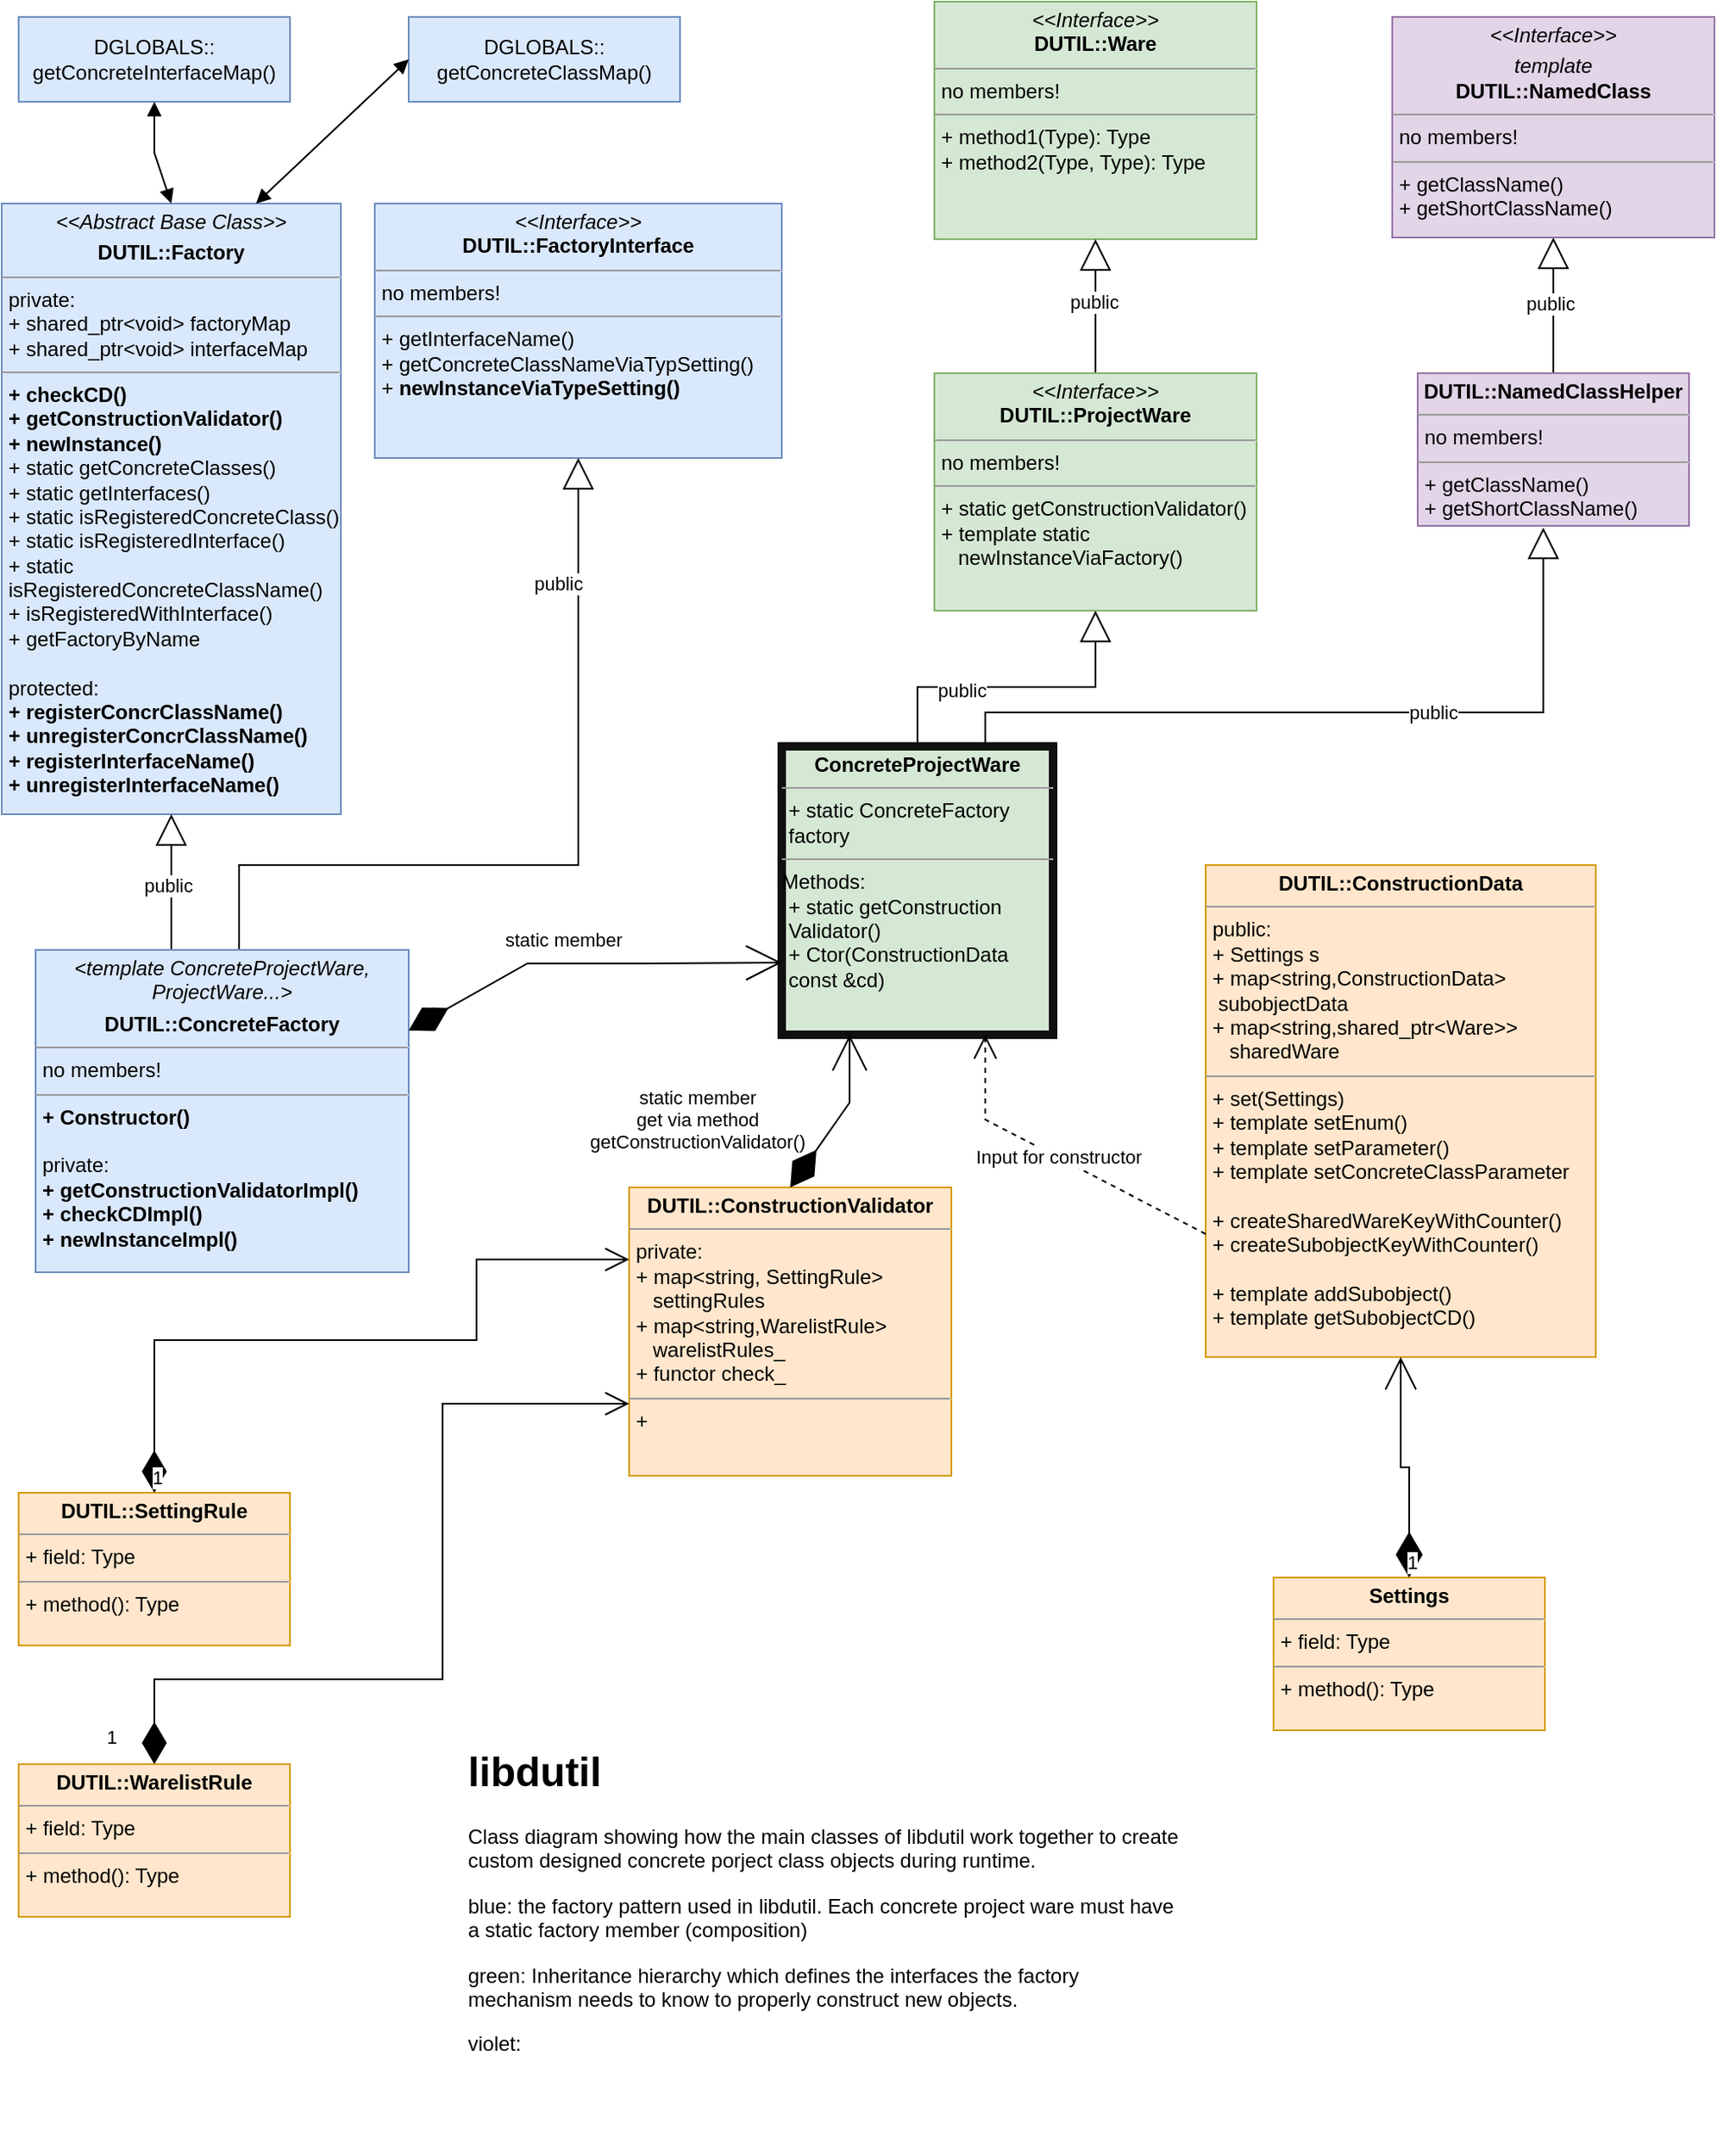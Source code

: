 <mxfile version="21.6.5" type="device">
  <diagram name="Page-1" id="9f46799a-70d6-7492-0946-bef42562c5a5">
    <mxGraphModel dx="1390" dy="843" grid="1" gridSize="10" guides="1" tooltips="1" connect="1" arrows="1" fold="1" page="1" pageScale="1" pageWidth="1100" pageHeight="850" background="none" math="0" shadow="0">
      <root>
        <mxCell id="0" />
        <mxCell id="1" parent="0" />
        <mxCell id="uP8svkuFplnT1aoKl19c-6" value="&lt;p style=&quot;margin:0px;margin-top:4px;text-align:center;&quot;&gt;&lt;i&gt;&amp;lt;&amp;lt;Interface&amp;gt;&amp;gt;&lt;/i&gt;&lt;br&gt;&lt;b&gt;DUTIL::FactoryInterface&lt;/b&gt;&lt;/p&gt;&lt;hr size=&quot;1&quot;&gt;&lt;p style=&quot;margin:0px;margin-left:4px;&quot;&gt;no members!&lt;/p&gt;&lt;hr size=&quot;1&quot;&gt;&lt;p style=&quot;margin:0px;margin-left:4px;&quot;&gt;+ getInterfaceName()&lt;/p&gt;&lt;p style=&quot;margin:0px;margin-left:4px;&quot;&gt;+ getConcreteClassNameViaTypSetting()&lt;/p&gt;&lt;p style=&quot;margin:0px;margin-left:4px;&quot;&gt;+ &lt;b&gt;newInstanceViaTypeSetting()&lt;/b&gt;&amp;nbsp;&lt;/p&gt;" style="verticalAlign=top;align=left;overflow=fill;fontSize=12;fontFamily=Helvetica;html=1;whiteSpace=wrap;fillColor=#dae8fc;strokeColor=#6c8ebf;" vertex="1" parent="1">
          <mxGeometry x="230" y="140" width="240" height="150" as="geometry" />
        </mxCell>
        <mxCell id="uP8svkuFplnT1aoKl19c-7" value="&lt;p style=&quot;margin:0px;margin-top:4px;text-align:center;&quot;&gt;&lt;i style=&quot;&quot;&gt;&amp;lt;&amp;lt;Abstract Base Class&amp;gt;&amp;gt;&lt;/i&gt;&lt;/p&gt;&lt;p style=&quot;margin:0px;margin-top:4px;text-align:center;&quot;&gt;&lt;b&gt;DUTIL::Factory&lt;/b&gt;&lt;/p&gt;&lt;hr size=&quot;1&quot;&gt;&lt;p style=&quot;margin:0px;margin-left:4px;&quot;&gt;private:&lt;/p&gt;&lt;p style=&quot;margin:0px;margin-left:4px;&quot;&gt;+ shared_ptr&amp;lt;void&amp;gt; factoryMap&lt;/p&gt;&lt;p style=&quot;margin:0px;margin-left:4px;&quot;&gt;+ shared_ptr&amp;lt;void&amp;gt; interfaceMap&lt;/p&gt;&lt;hr size=&quot;1&quot;&gt;&lt;p style=&quot;margin:0px;margin-left:4px;&quot;&gt;&lt;b&gt;+ checkCD()&lt;/b&gt;&lt;/p&gt;&lt;p style=&quot;margin:0px;margin-left:4px;&quot;&gt;&lt;b&gt;+ getConstructionValidator()&lt;/b&gt;&lt;/p&gt;&lt;p style=&quot;margin:0px;margin-left:4px;&quot;&gt;&lt;b&gt;+ newInstance()&lt;/b&gt;&lt;/p&gt;&lt;p style=&quot;margin:0px;margin-left:4px;&quot;&gt;+ static getConcreteClasses()&lt;/p&gt;&lt;p style=&quot;margin:0px;margin-left:4px;&quot;&gt;+ static getInterfaces()&lt;/p&gt;&lt;p style=&quot;margin:0px;margin-left:4px;&quot;&gt;+ static isRegisteredConcreteClass()&lt;/p&gt;&lt;p style=&quot;margin:0px;margin-left:4px;&quot;&gt;+ static isRegisteredInterface()&lt;/p&gt;&lt;p style=&quot;margin:0px;margin-left:4px;&quot;&gt;+ static isRegisteredConcreteClassName()&lt;/p&gt;&lt;p style=&quot;margin:0px;margin-left:4px;&quot;&gt;+ isRegisteredWithInterface()&lt;/p&gt;&lt;p style=&quot;margin:0px;margin-left:4px;&quot;&gt;+ getFactoryByName&lt;/p&gt;&lt;p style=&quot;margin:0px;margin-left:4px;&quot;&gt;&lt;br&gt;&lt;/p&gt;&lt;p style=&quot;margin:0px;margin-left:4px;&quot;&gt;protected:&lt;/p&gt;&lt;p style=&quot;margin:0px;margin-left:4px;&quot;&gt;&lt;b&gt;+ registerConcrClassName()&lt;/b&gt;&lt;/p&gt;&lt;p style=&quot;margin:0px;margin-left:4px;&quot;&gt;&lt;b&gt;+ unregisterConcrClassName()&lt;/b&gt;&lt;/p&gt;&lt;p style=&quot;margin:0px;margin-left:4px;&quot;&gt;&lt;b&gt;+ registerInterfaceName()&lt;/b&gt;&lt;/p&gt;&lt;p style=&quot;margin:0px;margin-left:4px;&quot;&gt;&lt;b&gt;+ unregisterInterfaceName()&lt;/b&gt;&lt;/p&gt;" style="verticalAlign=top;align=left;overflow=fill;fontSize=12;fontFamily=Helvetica;html=1;whiteSpace=wrap;fillColor=#dae8fc;strokeColor=#6c8ebf;" vertex="1" parent="1">
          <mxGeometry x="10" y="140" width="200" height="360" as="geometry" />
        </mxCell>
        <mxCell id="uP8svkuFplnT1aoKl19c-10" style="edgeStyle=orthogonalEdgeStyle;rounded=0;orthogonalLoop=1;jettySize=auto;html=1;strokeColor=#000000;endArrow=block;endFill=0;endSize=16;entryX=0.5;entryY=1;entryDx=0;entryDy=0;exitX=0.5;exitY=0;exitDx=0;exitDy=0;" edge="1" parent="1" source="uP8svkuFplnT1aoKl19c-8" target="uP8svkuFplnT1aoKl19c-7">
          <mxGeometry relative="1" as="geometry">
            <mxPoint x="240" y="470" as="sourcePoint" />
            <mxPoint x="170" y="360" as="targetPoint" />
            <Array as="points">
              <mxPoint x="110" y="580" />
            </Array>
          </mxGeometry>
        </mxCell>
        <mxCell id="uP8svkuFplnT1aoKl19c-49" value="public" style="edgeLabel;html=1;align=center;verticalAlign=middle;resizable=0;points=[];" vertex="1" connectable="0" parent="uP8svkuFplnT1aoKl19c-10">
          <mxGeometry x="0.244" y="2" relative="1" as="geometry">
            <mxPoint as="offset" />
          </mxGeometry>
        </mxCell>
        <mxCell id="uP8svkuFplnT1aoKl19c-12" style="edgeStyle=orthogonalEdgeStyle;rounded=0;orthogonalLoop=1;jettySize=auto;html=1;exitX=0.75;exitY=0;exitDx=0;exitDy=0;entryX=0.5;entryY=1;entryDx=0;entryDy=0;endArrow=block;endFill=0;strokeWidth=1;targetPerimeterSpacing=0;endSize=16;" edge="1" parent="1" source="uP8svkuFplnT1aoKl19c-8" target="uP8svkuFplnT1aoKl19c-6">
          <mxGeometry relative="1" as="geometry">
            <Array as="points">
              <mxPoint x="150" y="530" />
              <mxPoint x="350" y="530" />
            </Array>
          </mxGeometry>
        </mxCell>
        <mxCell id="uP8svkuFplnT1aoKl19c-48" value="public" style="edgeLabel;html=1;align=center;verticalAlign=middle;resizable=0;points=[];" vertex="1" connectable="0" parent="uP8svkuFplnT1aoKl19c-12">
          <mxGeometry x="0.067" y="-3" relative="1" as="geometry">
            <mxPoint x="-3" y="-169" as="offset" />
          </mxGeometry>
        </mxCell>
        <mxCell id="uP8svkuFplnT1aoKl19c-8" value="&lt;p style=&quot;margin:0px;margin-top:4px;text-align:center;&quot;&gt;&lt;i&gt;&amp;lt;template ConcreteProjectWare, ProjectWare...&amp;gt;&lt;/i&gt;&lt;/p&gt;&lt;p style=&quot;margin:0px;margin-top:4px;text-align:center;&quot;&gt;&lt;b&gt;DUTIL::ConcreteFactory&lt;/b&gt;&lt;/p&gt;&lt;hr size=&quot;1&quot;&gt;&lt;p style=&quot;margin:0px;margin-left:4px;&quot;&gt;no members!&lt;/p&gt;&lt;hr size=&quot;1&quot;&gt;&lt;p style=&quot;margin:0px;margin-left:4px;&quot;&gt;&lt;b&gt;+ Constructor()&lt;/b&gt;&lt;/p&gt;&lt;p style=&quot;margin:0px;margin-left:4px;&quot;&gt;&lt;br&gt;&lt;/p&gt;&lt;p style=&quot;margin:0px;margin-left:4px;&quot;&gt;private:&lt;/p&gt;&lt;p style=&quot;margin:0px;margin-left:4px;&quot;&gt;&lt;b&gt;+ getConstructionValidatorImpl()&lt;/b&gt;&lt;/p&gt;&lt;p style=&quot;margin:0px;margin-left:4px;&quot;&gt;&lt;b&gt;+ checkCDImpl()&lt;/b&gt;&lt;/p&gt;&lt;p style=&quot;margin:0px;margin-left:4px;&quot;&gt;&lt;b&gt;+ newInstanceImpl()&lt;/b&gt;&lt;/p&gt;" style="verticalAlign=top;align=left;overflow=fill;fontSize=12;fontFamily=Helvetica;html=1;whiteSpace=wrap;fillColor=#dae8fc;strokeColor=#6c8ebf;" vertex="1" parent="1">
          <mxGeometry x="30" y="580" width="220" height="190" as="geometry" />
        </mxCell>
        <mxCell id="uP8svkuFplnT1aoKl19c-13" value="&lt;p style=&quot;margin:0px;margin-top:4px;text-align:center;&quot;&gt;&lt;i&gt;&amp;lt;&amp;lt;Interface&amp;gt;&amp;gt;&lt;/i&gt;&lt;br&gt;&lt;b&gt;DUTIL::Ware&lt;/b&gt;&lt;/p&gt;&lt;hr size=&quot;1&quot;&gt;&lt;p style=&quot;margin:0px;margin-left:4px;&quot;&gt;no members!&lt;/p&gt;&lt;hr size=&quot;1&quot;&gt;&lt;p style=&quot;margin:0px;margin-left:4px;&quot;&gt;+ method1(Type): Type&lt;br&gt;+ method2(Type, Type): Type&lt;/p&gt;" style="verticalAlign=top;align=left;overflow=fill;fontSize=12;fontFamily=Helvetica;html=1;whiteSpace=wrap;fillColor=#d5e8d4;strokeColor=#82b366;" vertex="1" parent="1">
          <mxGeometry x="560" y="21" width="190" height="140" as="geometry" />
        </mxCell>
        <mxCell id="uP8svkuFplnT1aoKl19c-15" style="edgeStyle=orthogonalEdgeStyle;rounded=0;orthogonalLoop=1;jettySize=auto;html=1;entryX=0.5;entryY=1;entryDx=0;entryDy=0;endArrow=block;endFill=0;endSize=16;" edge="1" parent="1" source="uP8svkuFplnT1aoKl19c-14" target="uP8svkuFplnT1aoKl19c-13">
          <mxGeometry relative="1" as="geometry">
            <mxPoint x="895" y="170" as="targetPoint" />
          </mxGeometry>
        </mxCell>
        <mxCell id="uP8svkuFplnT1aoKl19c-52" value="public" style="edgeLabel;html=1;align=center;verticalAlign=middle;resizable=0;points=[];" vertex="1" connectable="0" parent="uP8svkuFplnT1aoKl19c-15">
          <mxGeometry x="0.063" y="1" relative="1" as="geometry">
            <mxPoint as="offset" />
          </mxGeometry>
        </mxCell>
        <mxCell id="uP8svkuFplnT1aoKl19c-14" value="&lt;p style=&quot;margin:0px;margin-top:4px;text-align:center;&quot;&gt;&lt;i&gt;&amp;lt;&amp;lt;Interface&amp;gt;&amp;gt;&lt;/i&gt;&lt;br&gt;&lt;b&gt;DUTIL::ProjectWare&lt;/b&gt;&lt;/p&gt;&lt;hr size=&quot;1&quot;&gt;&lt;p style=&quot;margin:0px;margin-left:4px;&quot;&gt;no members!&lt;/p&gt;&lt;hr size=&quot;1&quot;&gt;&lt;p style=&quot;margin:0px;margin-left:4px;&quot;&gt;+ static getConstructionValidator()&lt;/p&gt;&lt;p style=&quot;margin:0px;margin-left:4px;&quot;&gt;+ template static&amp;nbsp; &amp;nbsp; &amp;nbsp; &amp;nbsp; &amp;nbsp; &amp;nbsp; &amp;nbsp; &amp;nbsp; &amp;nbsp; &amp;nbsp; &amp;nbsp; &amp;nbsp; &amp;nbsp; &amp;nbsp; &amp;nbsp; &amp;nbsp; &amp;nbsp;newInstanceViaFactory()&lt;br&gt;&lt;/p&gt;" style="verticalAlign=top;align=left;overflow=fill;fontSize=12;fontFamily=Helvetica;html=1;whiteSpace=wrap;fillColor=#d5e8d4;strokeColor=#82b366;" vertex="1" parent="1">
          <mxGeometry x="560" y="240" width="190" height="140" as="geometry" />
        </mxCell>
        <mxCell id="uP8svkuFplnT1aoKl19c-20" style="edgeStyle=orthogonalEdgeStyle;rounded=0;orthogonalLoop=1;jettySize=auto;html=1;entryX=0.5;entryY=1;entryDx=0;entryDy=0;endArrow=block;endFill=0;endSize=16;" edge="1" parent="1" source="uP8svkuFplnT1aoKl19c-16" target="uP8svkuFplnT1aoKl19c-14">
          <mxGeometry relative="1" as="geometry" />
        </mxCell>
        <mxCell id="uP8svkuFplnT1aoKl19c-51" value="public" style="edgeLabel;html=1;align=center;verticalAlign=middle;resizable=0;points=[];" vertex="1" connectable="0" parent="uP8svkuFplnT1aoKl19c-20">
          <mxGeometry x="-0.341" y="-2" relative="1" as="geometry">
            <mxPoint as="offset" />
          </mxGeometry>
        </mxCell>
        <mxCell id="uP8svkuFplnT1aoKl19c-21" style="edgeStyle=orthogonalEdgeStyle;rounded=0;orthogonalLoop=1;jettySize=auto;html=1;entryX=0.463;entryY=1.011;entryDx=0;entryDy=0;endArrow=block;endFill=0;endSize=16;exitX=0.75;exitY=0;exitDx=0;exitDy=0;entryPerimeter=0;" edge="1" parent="1" source="uP8svkuFplnT1aoKl19c-16" target="uP8svkuFplnT1aoKl19c-17">
          <mxGeometry relative="1" as="geometry">
            <mxPoint x="640" y="480" as="sourcePoint" />
            <mxPoint x="935" y="400" as="targetPoint" />
            <Array as="points">
              <mxPoint x="590" y="440" />
              <mxPoint x="919" y="440" />
            </Array>
          </mxGeometry>
        </mxCell>
        <mxCell id="uP8svkuFplnT1aoKl19c-50" value="public" style="edgeLabel;html=1;align=center;verticalAlign=middle;resizable=0;points=[];" vertex="1" connectable="0" parent="uP8svkuFplnT1aoKl19c-21">
          <mxGeometry x="0.238" relative="1" as="geometry">
            <mxPoint as="offset" />
          </mxGeometry>
        </mxCell>
        <mxCell id="uP8svkuFplnT1aoKl19c-16" value="&lt;p style=&quot;margin:0px;margin-top:4px;text-align:center;&quot;&gt;&lt;b&gt;ConcreteProjectWare&lt;/b&gt;&lt;/p&gt;&lt;hr size=&quot;1&quot;&gt;&lt;p style=&quot;margin:0px;margin-left:4px;&quot;&gt;+ static ConcreteFactory factory&lt;/p&gt;&lt;hr size=&quot;1&quot;&gt;Methods:&lt;br&gt;&lt;p style=&quot;margin:0px;margin-left:4px;&quot;&gt;+ static getConstruction&lt;/p&gt;&lt;p style=&quot;margin:0px;margin-left:4px;&quot;&gt;Validator()&lt;/p&gt;&lt;p style=&quot;margin:0px;margin-left:4px;&quot;&gt;+ Ctor(ConstructionData const &amp;amp;cd)&lt;/p&gt;" style="verticalAlign=top;align=left;overflow=fill;fontSize=12;fontFamily=Helvetica;html=1;whiteSpace=wrap;fillColor=#d5e8d4;strokeColor=#0f100f;strokeWidth=5;" vertex="1" parent="1">
          <mxGeometry x="470" y="460" width="160" height="170" as="geometry" />
        </mxCell>
        <mxCell id="uP8svkuFplnT1aoKl19c-19" style="edgeStyle=orthogonalEdgeStyle;rounded=0;orthogonalLoop=1;jettySize=auto;html=1;entryX=0.5;entryY=1;entryDx=0;entryDy=0;endArrow=block;endFill=0;endSize=16;" edge="1" parent="1" source="uP8svkuFplnT1aoKl19c-17" target="uP8svkuFplnT1aoKl19c-18">
          <mxGeometry relative="1" as="geometry" />
        </mxCell>
        <mxCell id="uP8svkuFplnT1aoKl19c-53" value="public" style="edgeLabel;html=1;align=center;verticalAlign=middle;resizable=0;points=[];" vertex="1" connectable="0" parent="uP8svkuFplnT1aoKl19c-19">
          <mxGeometry x="0.025" y="2" relative="1" as="geometry">
            <mxPoint as="offset" />
          </mxGeometry>
        </mxCell>
        <mxCell id="uP8svkuFplnT1aoKl19c-17" value="&lt;p style=&quot;margin:0px;margin-top:4px;text-align:center;&quot;&gt;&lt;b&gt;DUTIL::NamedClassHelper&lt;/b&gt;&lt;/p&gt;&lt;hr size=&quot;1&quot;&gt;&lt;p style=&quot;margin:0px;margin-left:4px;&quot;&gt;no members!&lt;/p&gt;&lt;hr size=&quot;1&quot;&gt;&lt;p style=&quot;margin:0px;margin-left:4px;&quot;&gt;+ getClassName()&lt;/p&gt;&lt;p style=&quot;margin:0px;margin-left:4px;&quot;&gt;+ getShortClassName()&lt;/p&gt;" style="verticalAlign=top;align=left;overflow=fill;fontSize=12;fontFamily=Helvetica;html=1;whiteSpace=wrap;fillColor=#e1d5e7;strokeColor=#9673a6;" vertex="1" parent="1">
          <mxGeometry x="845" y="240" width="160" height="90" as="geometry" />
        </mxCell>
        <mxCell id="uP8svkuFplnT1aoKl19c-18" value="&lt;p style=&quot;margin:0px;margin-top:4px;text-align:center;&quot;&gt;&lt;i&gt;&amp;lt;&amp;lt;Interface&amp;gt;&amp;gt;&lt;/i&gt;&lt;/p&gt;&lt;p style=&quot;margin:0px;margin-top:4px;text-align:center;&quot;&gt;&lt;i&gt;template&lt;br&gt;&lt;/i&gt;&lt;b&gt;DUTIL::NamedClass&lt;/b&gt;&lt;/p&gt;&lt;hr size=&quot;1&quot;&gt;&lt;p style=&quot;margin:0px;margin-left:4px;&quot;&gt;no members!&lt;/p&gt;&lt;hr size=&quot;1&quot;&gt;&lt;p style=&quot;margin:0px;margin-left:4px;&quot;&gt;+ getClassName()&lt;br&gt;+ getShortClassName()&lt;/p&gt;" style="verticalAlign=top;align=left;overflow=fill;fontSize=12;fontFamily=Helvetica;html=1;whiteSpace=wrap;fillColor=#e1d5e7;strokeColor=#9673a6;" vertex="1" parent="1">
          <mxGeometry x="830" y="30" width="190" height="130" as="geometry" />
        </mxCell>
        <mxCell id="uP8svkuFplnT1aoKl19c-22" value="static member" style="endArrow=diamondThin;endFill=1;endSize=24;html=1;rounded=0;entryX=1;entryY=0.25;entryDx=0;entryDy=0;exitX=0;exitY=0.75;exitDx=0;exitDy=0;startArrow=open;startFill=0;startSize=19;" edge="1" parent="1" source="uP8svkuFplnT1aoKl19c-16" target="uP8svkuFplnT1aoKl19c-8">
          <mxGeometry x="0.125" y="-14" width="160" relative="1" as="geometry">
            <mxPoint x="480" y="570" as="sourcePoint" />
            <mxPoint x="640" y="570" as="targetPoint" />
            <Array as="points">
              <mxPoint x="390" y="588" />
              <mxPoint x="320" y="588" />
            </Array>
            <mxPoint as="offset" />
          </mxGeometry>
        </mxCell>
        <mxCell id="uP8svkuFplnT1aoKl19c-23" value="&lt;p style=&quot;margin:0px;margin-top:4px;text-align:center;&quot;&gt;&lt;b&gt;DUTIL::ConstructionData&lt;/b&gt;&lt;/p&gt;&lt;hr size=&quot;1&quot;&gt;&lt;p style=&quot;margin:0px;margin-left:4px;&quot;&gt;public:&lt;/p&gt;&lt;p style=&quot;margin:0px;margin-left:4px;&quot;&gt;+ Settings s&lt;/p&gt;&lt;p style=&quot;margin:0px;margin-left:4px;&quot;&gt;+ map&amp;lt;string,ConstructionData&amp;gt;&amp;nbsp; &amp;nbsp; &amp;nbsp; &amp;nbsp; &amp;nbsp;subobjectData&lt;/p&gt;&lt;p style=&quot;margin:0px;margin-left:4px;&quot;&gt;+ map&amp;lt;string,shared_ptr&amp;lt;Ware&amp;gt;&amp;gt;&lt;/p&gt;&lt;p style=&quot;margin:0px;margin-left:4px;&quot;&gt;&amp;nbsp; &amp;nbsp;sharedWare&lt;/p&gt;&lt;hr size=&quot;1&quot;&gt;&lt;p style=&quot;margin:0px;margin-left:4px;&quot;&gt;+ set(Settings)&amp;nbsp;&lt;/p&gt;&lt;p style=&quot;margin:0px;margin-left:4px;&quot;&gt;+ template setEnum()&lt;/p&gt;&lt;p style=&quot;margin:0px;margin-left:4px;&quot;&gt;+ template setParameter()&lt;/p&gt;&lt;p style=&quot;margin:0px;margin-left:4px;&quot;&gt;+ template setConcreteClassParameter&lt;/p&gt;&lt;p style=&quot;margin:0px;margin-left:4px;&quot;&gt;&lt;br&gt;&lt;/p&gt;&lt;p style=&quot;margin:0px;margin-left:4px;&quot;&gt;+ createSharedWareKeyWithCounter()&lt;/p&gt;&lt;p style=&quot;margin:0px;margin-left:4px;&quot;&gt;+ createSubobjectKeyWithCounter()&lt;/p&gt;&lt;p style=&quot;margin:0px;margin-left:4px;&quot;&gt;&lt;br&gt;&lt;/p&gt;&lt;p style=&quot;margin:0px;margin-left:4px;&quot;&gt;+ template addSubobject()&lt;/p&gt;&lt;p style=&quot;margin:0px;margin-left:4px;&quot;&gt;+ template getSubobjectCD()&lt;/p&gt;" style="verticalAlign=top;align=left;overflow=fill;fontSize=12;fontFamily=Helvetica;html=1;whiteSpace=wrap;fillColor=#ffe6cc;strokeColor=#d79b00;" vertex="1" parent="1">
          <mxGeometry x="720" y="530" width="230" height="290" as="geometry" />
        </mxCell>
        <mxCell id="uP8svkuFplnT1aoKl19c-24" value="&lt;p style=&quot;margin:0px;margin-top:4px;text-align:center;&quot;&gt;&lt;b&gt;DUTIL::ConstructionValidator&lt;/b&gt;&lt;/p&gt;&lt;hr size=&quot;1&quot;&gt;&lt;p style=&quot;margin:0px;margin-left:4px;&quot;&gt;private:&lt;/p&gt;&lt;p style=&quot;margin:0px;margin-left:4px;&quot;&gt;+ map&amp;lt;string, SettingRule&amp;gt;&amp;nbsp;&lt;/p&gt;&lt;p style=&quot;margin:0px;margin-left:4px;&quot;&gt;&amp;nbsp; &amp;nbsp;settingRules&lt;/p&gt;&lt;p style=&quot;margin:0px;margin-left:4px;&quot;&gt;+ map&amp;lt;string,WarelistRule&amp;gt;&lt;/p&gt;&lt;p style=&quot;margin:0px;margin-left:4px;&quot;&gt;&amp;nbsp; &amp;nbsp;warelistRules_&lt;/p&gt;&lt;p style=&quot;margin:0px;margin-left:4px;&quot;&gt;+ functor check_&amp;nbsp;&lt;/p&gt;&lt;hr size=&quot;1&quot;&gt;&lt;p style=&quot;margin:0px;margin-left:4px;&quot;&gt;+&amp;nbsp;&lt;/p&gt;" style="verticalAlign=top;align=left;overflow=fill;fontSize=12;fontFamily=Helvetica;html=1;whiteSpace=wrap;fillColor=#ffe6cc;strokeColor=#d79b00;" vertex="1" parent="1">
          <mxGeometry x="380" y="720" width="190" height="170" as="geometry" />
        </mxCell>
        <mxCell id="uP8svkuFplnT1aoKl19c-25" value="static member&lt;br&gt;get via method&lt;br&gt;getConstructionValidator()" style="endArrow=diamondThin;endFill=1;endSize=24;html=1;rounded=0;entryX=0.5;entryY=0;entryDx=0;entryDy=0;exitX=0.25;exitY=1;exitDx=0;exitDy=0;startArrow=open;startFill=0;targetPerimeterSpacing=4;sourcePerimeterSpacing=8;startSize=19;" edge="1" parent="1" source="uP8svkuFplnT1aoKl19c-16" target="uP8svkuFplnT1aoKl19c-24">
          <mxGeometry x="0.976" y="-68" width="160" relative="1" as="geometry">
            <mxPoint x="475" y="635" as="sourcePoint" />
            <mxPoint x="300" y="600" as="targetPoint" />
            <Array as="points">
              <mxPoint x="510" y="670" />
            </Array>
            <mxPoint as="offset" />
          </mxGeometry>
        </mxCell>
        <mxCell id="uP8svkuFplnT1aoKl19c-26" value="&lt;p style=&quot;margin:0px;margin-top:4px;text-align:center;&quot;&gt;&lt;b&gt;Settings&lt;/b&gt;&lt;/p&gt;&lt;hr size=&quot;1&quot;&gt;&lt;p style=&quot;margin:0px;margin-left:4px;&quot;&gt;+ field: Type&lt;/p&gt;&lt;hr size=&quot;1&quot;&gt;&lt;p style=&quot;margin:0px;margin-left:4px;&quot;&gt;+ method(): Type&lt;/p&gt;" style="verticalAlign=top;align=left;overflow=fill;fontSize=12;fontFamily=Helvetica;html=1;whiteSpace=wrap;fillColor=#ffe6cc;strokeColor=#d79b00;" vertex="1" parent="1">
          <mxGeometry x="760" y="950" width="160" height="90" as="geometry" />
        </mxCell>
        <mxCell id="uP8svkuFplnT1aoKl19c-34" value="1" style="endArrow=open;html=1;endSize=17;startArrow=diamondThin;startSize=24;startFill=1;edgeStyle=orthogonalEdgeStyle;align=left;verticalAlign=bottom;rounded=0;exitX=0.5;exitY=0;exitDx=0;exitDy=0;entryX=0.5;entryY=1;entryDx=0;entryDy=0;targetPerimeterSpacing=7;sourcePerimeterSpacing=8;" edge="1" parent="1" source="uP8svkuFplnT1aoKl19c-26" target="uP8svkuFplnT1aoKl19c-23">
          <mxGeometry x="-1" y="3" relative="1" as="geometry">
            <mxPoint x="310" y="830" as="sourcePoint" />
            <mxPoint x="470" y="830" as="targetPoint" />
            <Array as="points">
              <mxPoint x="840" y="885" />
              <mxPoint x="835" y="885" />
            </Array>
          </mxGeometry>
        </mxCell>
        <mxCell id="uP8svkuFplnT1aoKl19c-36" value="DGLOBALS::&lt;br&gt;getConcreteClassMap()" style="html=1;whiteSpace=wrap;fillColor=#dae8fc;strokeColor=#6c8ebf;" vertex="1" parent="1">
          <mxGeometry x="250" y="30" width="160" height="50" as="geometry" />
        </mxCell>
        <mxCell id="uP8svkuFplnT1aoKl19c-37" value="DGLOBALS::&lt;br&gt;getConcreteInterfaceMap()" style="html=1;whiteSpace=wrap;fillColor=#dae8fc;strokeColor=#6c8ebf;" vertex="1" parent="1">
          <mxGeometry x="20" y="30" width="160" height="50" as="geometry" />
        </mxCell>
        <mxCell id="uP8svkuFplnT1aoKl19c-40" value="" style="endArrow=block;startArrow=block;endFill=1;startFill=1;html=1;rounded=0;entryX=0.5;entryY=1;entryDx=0;entryDy=0;exitX=0.5;exitY=0;exitDx=0;exitDy=0;" edge="1" parent="1" source="uP8svkuFplnT1aoKl19c-7" target="uP8svkuFplnT1aoKl19c-37">
          <mxGeometry width="160" relative="1" as="geometry">
            <mxPoint x="-90" y="120" as="sourcePoint" />
            <mxPoint x="70" y="120" as="targetPoint" />
            <Array as="points">
              <mxPoint x="100" y="110" />
            </Array>
          </mxGeometry>
        </mxCell>
        <mxCell id="uP8svkuFplnT1aoKl19c-42" value="" style="endArrow=block;startArrow=block;endFill=1;startFill=1;html=1;rounded=0;exitX=0;exitY=0.5;exitDx=0;exitDy=0;entryX=0.75;entryY=0;entryDx=0;entryDy=0;" edge="1" parent="1" source="uP8svkuFplnT1aoKl19c-36" target="uP8svkuFplnT1aoKl19c-7">
          <mxGeometry width="160" relative="1" as="geometry">
            <mxPoint x="40" y="270" as="sourcePoint" />
            <mxPoint x="200" y="270" as="targetPoint" />
            <Array as="points" />
          </mxGeometry>
        </mxCell>
        <mxCell id="uP8svkuFplnT1aoKl19c-44" value="&lt;p style=&quot;margin:0px;margin-top:4px;text-align:center;&quot;&gt;&lt;b&gt;DUTIL::SettingRule&lt;/b&gt;&lt;/p&gt;&lt;hr size=&quot;1&quot;&gt;&lt;p style=&quot;margin:0px;margin-left:4px;&quot;&gt;+ field: Type&lt;/p&gt;&lt;hr size=&quot;1&quot;&gt;&lt;p style=&quot;margin:0px;margin-left:4px;&quot;&gt;+ method(): Type&lt;/p&gt;" style="verticalAlign=top;align=left;overflow=fill;fontSize=12;fontFamily=Helvetica;html=1;whiteSpace=wrap;fillColor=#ffe6cc;strokeColor=#d79b00;" vertex="1" parent="1">
          <mxGeometry x="20" y="900" width="160" height="90" as="geometry" />
        </mxCell>
        <mxCell id="uP8svkuFplnT1aoKl19c-45" value="&lt;p style=&quot;margin:0px;margin-top:4px;text-align:center;&quot;&gt;&lt;b&gt;DUTIL::WarelistRule&lt;/b&gt;&lt;/p&gt;&lt;hr size=&quot;1&quot;&gt;&lt;p style=&quot;margin:0px;margin-left:4px;&quot;&gt;+ field: Type&lt;/p&gt;&lt;hr size=&quot;1&quot;&gt;&lt;p style=&quot;margin:0px;margin-left:4px;&quot;&gt;+ method(): Type&lt;/p&gt;" style="verticalAlign=top;align=left;overflow=fill;fontSize=12;fontFamily=Helvetica;html=1;whiteSpace=wrap;fillColor=#ffe6cc;strokeColor=#d79b00;" vertex="1" parent="1">
          <mxGeometry x="20" y="1060" width="160" height="90" as="geometry" />
        </mxCell>
        <mxCell id="uP8svkuFplnT1aoKl19c-46" value="1" style="endArrow=open;html=1;endSize=12;startArrow=diamondThin;startSize=22;startFill=1;edgeStyle=orthogonalEdgeStyle;align=left;verticalAlign=bottom;rounded=0;entryX=0;entryY=0.25;entryDx=0;entryDy=0;" edge="1" parent="1" source="uP8svkuFplnT1aoKl19c-44" target="uP8svkuFplnT1aoKl19c-24">
          <mxGeometry x="-1" y="3" relative="1" as="geometry">
            <mxPoint x="40" y="680" as="sourcePoint" />
            <mxPoint x="-10" y="560" as="targetPoint" />
            <Array as="points">
              <mxPoint x="100" y="810" />
              <mxPoint x="290" y="810" />
              <mxPoint x="290" y="763" />
            </Array>
          </mxGeometry>
        </mxCell>
        <mxCell id="uP8svkuFplnT1aoKl19c-47" value="1" style="endArrow=open;html=1;endSize=12;startArrow=diamondThin;startSize=22;startFill=1;edgeStyle=orthogonalEdgeStyle;align=left;verticalAlign=bottom;rounded=0;exitX=0.5;exitY=0;exitDx=0;exitDy=0;entryX=0;entryY=0.75;entryDx=0;entryDy=0;jumpStyle=arc;sourcePerimeterSpacing=7;" edge="1" parent="1" source="uP8svkuFplnT1aoKl19c-45" target="uP8svkuFplnT1aoKl19c-24">
          <mxGeometry x="-0.972" y="30" relative="1" as="geometry">
            <mxPoint x="50" y="830" as="sourcePoint" />
            <mxPoint x="210" y="830" as="targetPoint" />
            <Array as="points">
              <mxPoint x="100" y="1010" />
              <mxPoint x="270" y="1010" />
              <mxPoint x="270" y="848" />
            </Array>
            <mxPoint as="offset" />
          </mxGeometry>
        </mxCell>
        <mxCell id="uP8svkuFplnT1aoKl19c-54" value="Input for constructor" style="endArrow=open;endSize=12;dashed=1;html=1;rounded=0;exitX=0;exitY=0.75;exitDx=0;exitDy=0;entryX=0.75;entryY=1;entryDx=0;entryDy=0;" edge="1" parent="1" source="uP8svkuFplnT1aoKl19c-23" target="uP8svkuFplnT1aoKl19c-16">
          <mxGeometry width="160" relative="1" as="geometry">
            <mxPoint x="710" y="690" as="sourcePoint" />
            <mxPoint x="870" y="690" as="targetPoint" />
            <Array as="points">
              <mxPoint x="590" y="680" />
            </Array>
          </mxGeometry>
        </mxCell>
        <mxCell id="uP8svkuFplnT1aoKl19c-56" value="&lt;h1&gt;libdutil&lt;/h1&gt;&lt;p&gt;Class diagram showing how the main classes of libdutil work together to create custom designed concrete porject class objects during runtime.&lt;/p&gt;&lt;p&gt;blue:&amp;nbsp;&lt;span style=&quot;background-color: initial;&quot;&gt;the factory pattern used in libdutil. Each concrete project ware must have a static factory member (composition)&lt;/span&gt;&lt;/p&gt;&lt;p&gt;green: Inheritance hierarchy which defines the interfaces the factory mechanism needs to know to properly construct new objects.&lt;/p&gt;&lt;p&gt;violet:&amp;nbsp;&lt;/p&gt;&lt;p&gt;&lt;br&gt;&lt;/p&gt;&lt;p&gt;&lt;br&gt;&lt;/p&gt;" style="text;html=1;strokeColor=none;fillColor=none;spacing=5;spacingTop=-20;whiteSpace=wrap;overflow=hidden;rounded=0;" vertex="1" parent="1">
          <mxGeometry x="280" y="1045" width="430" height="245" as="geometry" />
        </mxCell>
      </root>
    </mxGraphModel>
  </diagram>
</mxfile>
